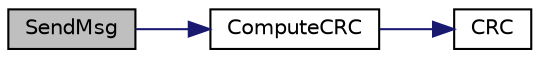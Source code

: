 digraph "SendMsg"
{
 // INTERACTIVE_SVG=YES
  edge [fontname="Helvetica",fontsize="10",labelfontname="Helvetica",labelfontsize="10"];
  node [fontname="Helvetica",fontsize="10",shape=record];
  rankdir="LR";
  Node159 [label="SendMsg",height=0.2,width=0.4,color="black", fillcolor="grey75", style="filled", fontcolor="black"];
  Node159 -> Node160 [color="midnightblue",fontsize="10",style="solid",fontname="Helvetica"];
  Node160 [label="ComputeCRC",height=0.2,width=0.4,color="black", fillcolor="white", style="filled",URL="$zephyr_8c.html#aa7865b0822633a51bd794f1922f39711"];
  Node160 -> Node161 [color="midnightblue",fontsize="10",style="solid",fontname="Helvetica"];
  Node161 [label="CRC",height=0.2,width=0.4,color="black", fillcolor="white", style="filled",URL="$zephyr_8c.html#a626fb8bdfcd2bed45be4fe9fabb74f48"];
}
